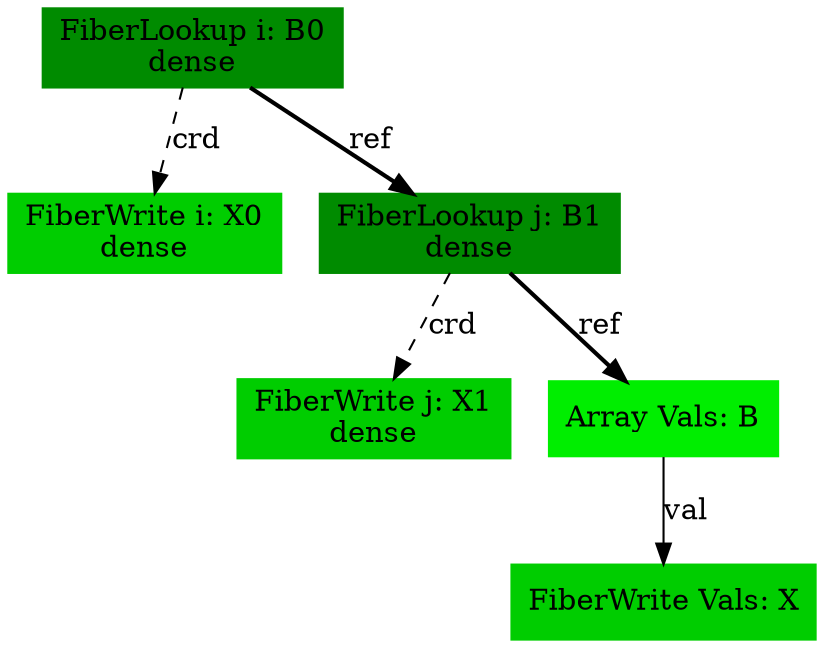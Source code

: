 digraph SAM {
    comment="X=dd01,B=dd01"
    5 [comment="type=fiberlookup,index=i,tensor=B,mode=0,format=dense,src=true,root=true" label="FiberLookup i: B0\ndense" color=green4 shape=box style=filled type="fiberlookup" index="i" tensor="B" mode="0" format="dense" src="true" root="true"]
    2 [comment="type=fiberwrite,index=i,tensor=X,mode=0,format=dense,sink=true" label="FiberWrite i: X0\ndense" color=green3 shape=box style=filled type="fiberwrite" index="i" tensor="X" mode="0" format="dense" sink="true"]
    4 [comment="type=fiberlookup,index=j,tensor=B,mode=1,format=dense,src=true,root=false" label="FiberLookup j: B1\ndense" color=green4 shape=box style=filled type="fiberlookup" index="j" tensor="B" mode="1" format="dense" src="true" root="false"]
    1 [comment="type=fiberwrite,index=j,tensor=X,mode=1,format=dense,sink=true" label="FiberWrite j: X1\ndense" color=green3 shape=box style=filled type="fiberwrite" index="j" tensor="X" mode="1" format="dense" sink="true"]
    3 [comment="type=arrayvals,tensor=B" label="Array Vals: B" color=green2 shape=box style=filled type="arrayvals" tensor="B"]
    0 [comment="type=fiberwrite,mode=vals,tensor=X,size=1*B0_dim*B1_dim,sink=true" label="FiberWrite Vals: X" color=green3 shape=box style=filled type="fiberwrite" tensor="X" mode="vals" size="1*B0_dim*B1_dim" sink="true"]
    5 -> 2 [label="crd" style=dashed type="crd" comment=""]
    5 -> 4 [label="ref" style=bold type="ref" comment=""]
    4 -> 1 [label="crd" style=dashed type="crd" comment=""]
    4 -> 3 [label="ref" style=bold type="ref" comment=""]
    3 -> 0 [label="val" type="val"]
}
